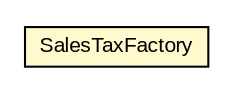 #!/usr/local/bin/dot
#
# Class diagram 
# Generated by UMLGraph version R5_6 (http://www.umlgraph.org/)
#

digraph G {
	edge [fontname="arial",fontsize=10,labelfontname="arial",labelfontsize=10];
	node [fontname="arial",fontsize=10,shape=plaintext];
	nodesep=0.25;
	ranksep=0.5;
	// org.thoughtworks.sales.stage1.biz.SalesTaxFactory
	c23368 [label=<<table title="org.thoughtworks.sales.stage1.biz.SalesTaxFactory" border="0" cellborder="1" cellspacing="0" cellpadding="2" port="p" bgcolor="lemonChiffon" href="./SalesTaxFactory.html">
		<tr><td><table border="0" cellspacing="0" cellpadding="1">
<tr><td align="center" balign="center"> SalesTaxFactory </td></tr>
		</table></td></tr>
		</table>>, URL="./SalesTaxFactory.html", fontname="arial", fontcolor="black", fontsize=10.0];
}

